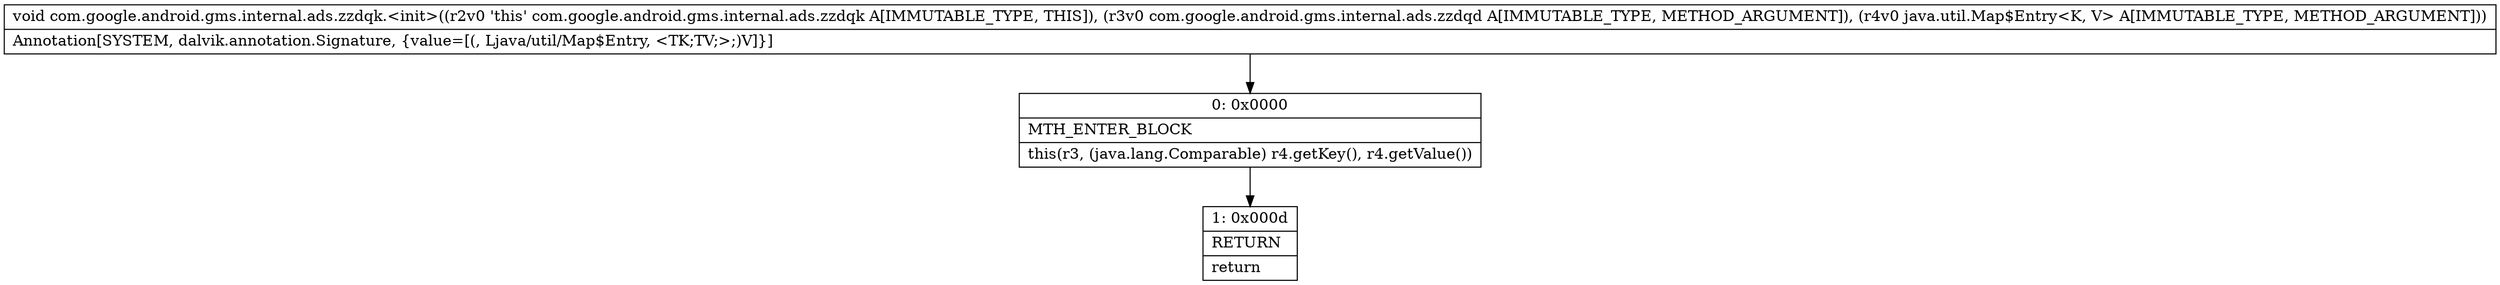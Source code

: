 digraph "CFG forcom.google.android.gms.internal.ads.zzdqk.\<init\>(Lcom\/google\/android\/gms\/internal\/ads\/zzdqd;Ljava\/util\/Map$Entry;)V" {
Node_0 [shape=record,label="{0\:\ 0x0000|MTH_ENTER_BLOCK\l|this(r3, (java.lang.Comparable) r4.getKey(), r4.getValue())\l}"];
Node_1 [shape=record,label="{1\:\ 0x000d|RETURN\l|return\l}"];
MethodNode[shape=record,label="{void com.google.android.gms.internal.ads.zzdqk.\<init\>((r2v0 'this' com.google.android.gms.internal.ads.zzdqk A[IMMUTABLE_TYPE, THIS]), (r3v0 com.google.android.gms.internal.ads.zzdqd A[IMMUTABLE_TYPE, METHOD_ARGUMENT]), (r4v0 java.util.Map$Entry\<K, V\> A[IMMUTABLE_TYPE, METHOD_ARGUMENT]))  | Annotation[SYSTEM, dalvik.annotation.Signature, \{value=[(, Ljava\/util\/Map$Entry, \<TK;TV;\>;)V]\}]\l}"];
MethodNode -> Node_0;
Node_0 -> Node_1;
}

